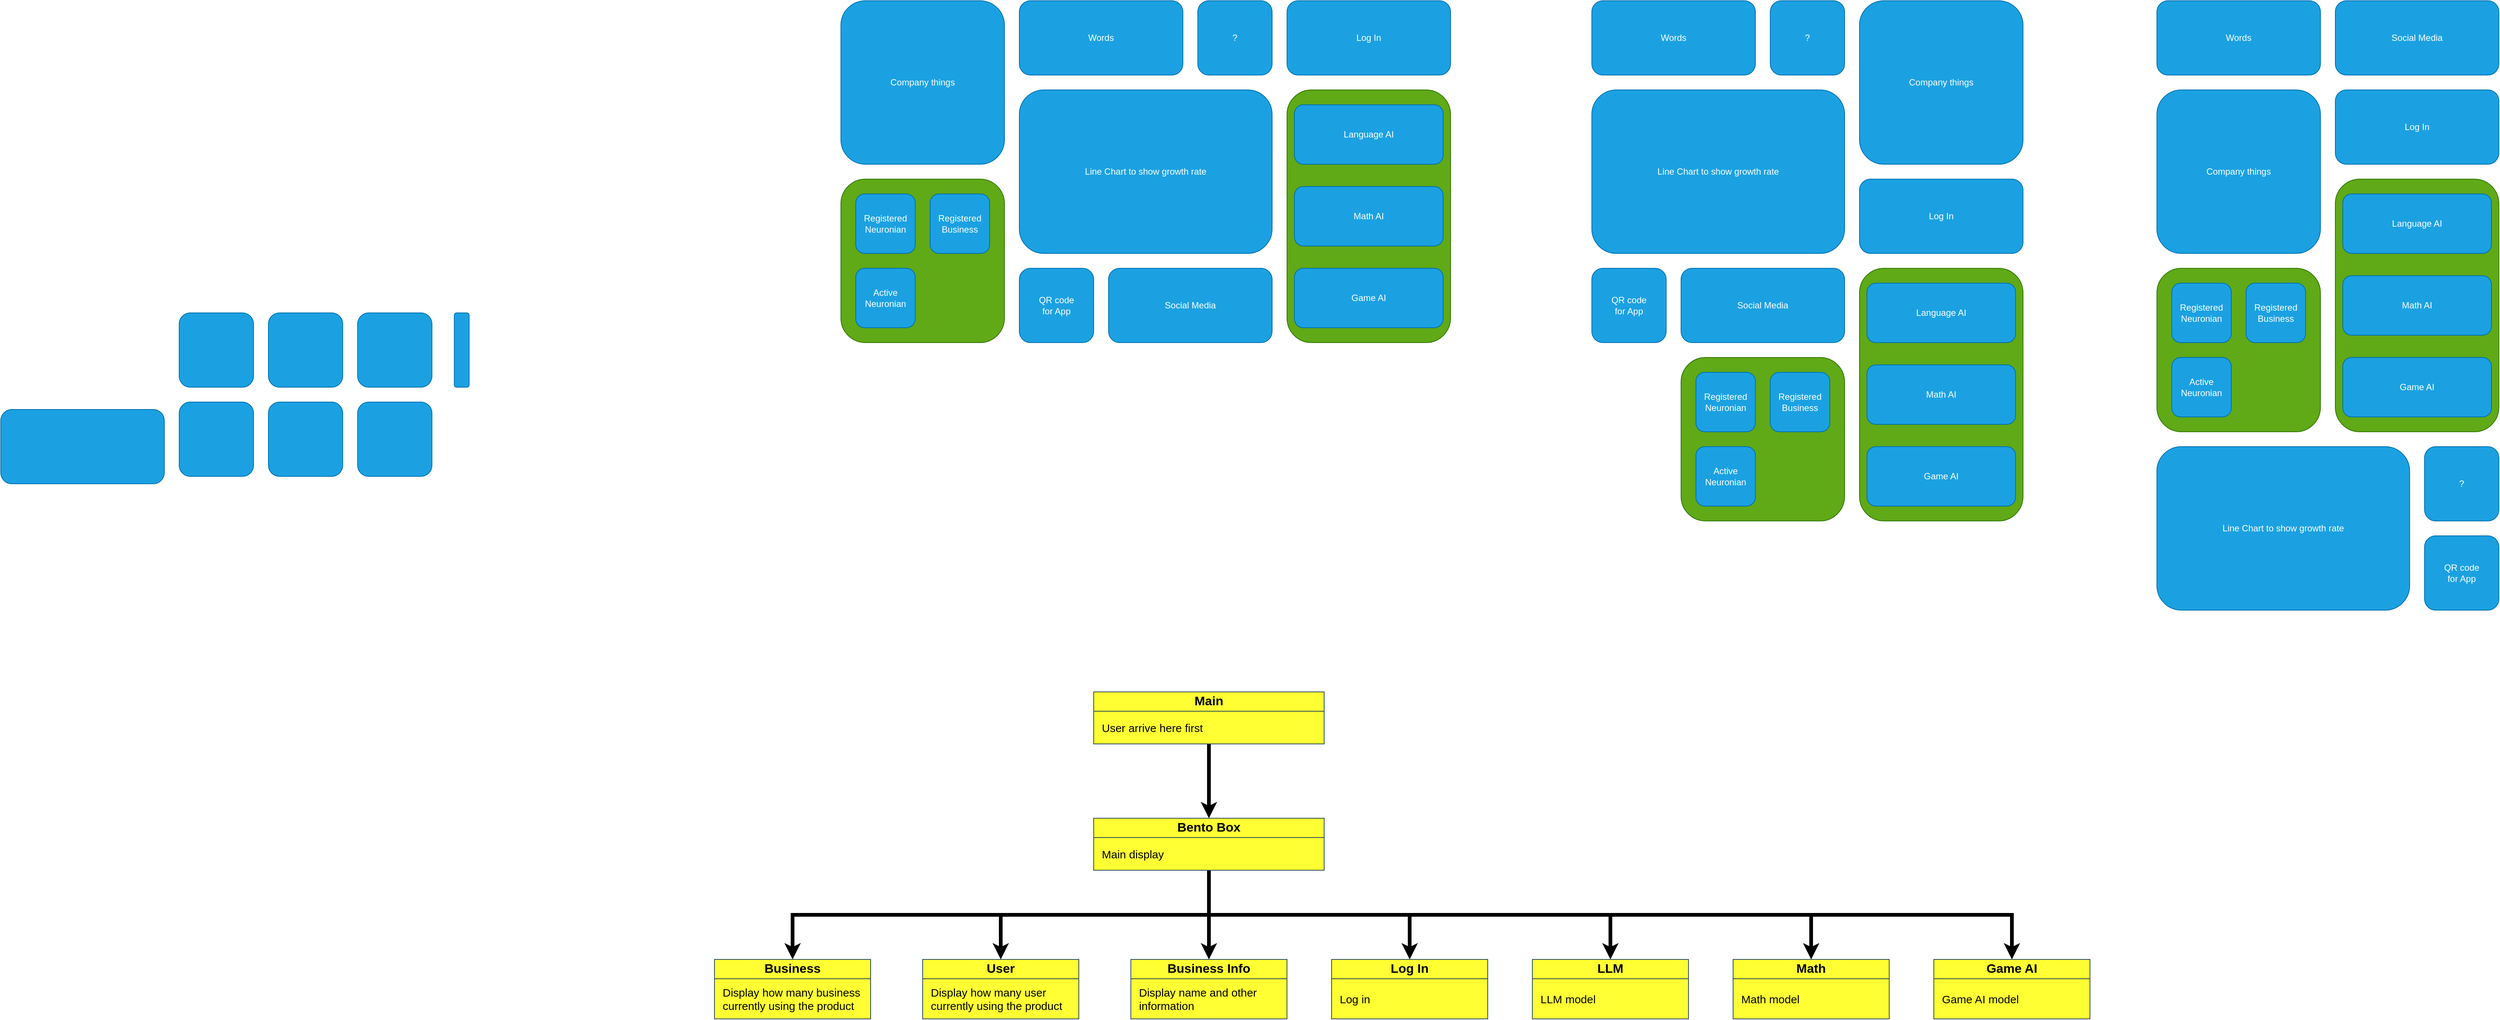 <mxfile>
    <diagram id="btUF-7EVFFRdK1dN_OiU" name="Page-1">
        <mxGraphModel dx="3316" dy="1973" grid="1" gridSize="10" guides="1" tooltips="1" connect="1" arrows="1" fold="1" page="1" pageScale="1" pageWidth="850" pageHeight="1100" math="0" shadow="0">
            <root>
                <mxCell id="0"/>
                <mxCell id="1" parent="0"/>
                <mxCell id="15" style="edgeStyle=orthogonalEdgeStyle;rounded=0;html=1;exitX=0.5;exitY=1;exitDx=0;exitDy=0;entryX=0.5;entryY=0;entryDx=0;entryDy=0;strokeWidth=5;" parent="1" source="2" target="6" edge="1">
                    <mxGeometry relative="1" as="geometry"/>
                </mxCell>
                <mxCell id="2" value="Main" style="swimlane;fontStyle=1;childLayout=stackLayout;horizontal=1;startSize=26;fillColor=#FFFF33;horizontalStack=0;resizeParent=1;resizeParentMax=0;resizeLast=0;collapsible=1;marginBottom=0;labelBackgroundColor=none;strokeColor=#23445d;fontSize=17;swimlaneLine=1;verticalAlign=middle;fontColor=#000000;spacing=7;whiteSpace=wrap;" parent="1" vertex="1">
                    <mxGeometry x="50" y="170" width="310" height="70" as="geometry"/>
                </mxCell>
                <mxCell id="3" value="User arrive here first" style="text;strokeColor=#23445d;fillColor=#FFFF33;align=left;verticalAlign=middle;spacingLeft=4;spacingRight=4;overflow=hidden;rotatable=0;points=[[0,0.5],[1,0.5]];portConstraint=eastwest;labelBackgroundColor=none;fontSize=15;fontColor=#000000;spacing=7;whiteSpace=wrap;" parent="2" vertex="1">
                    <mxGeometry y="26" width="310" height="44" as="geometry"/>
                </mxCell>
                <mxCell id="14" style="edgeStyle=orthogonalEdgeStyle;html=1;exitX=0.5;exitY=1;exitDx=0;exitDy=0;rounded=0;strokeWidth=5;" parent="1" source="6" target="12" edge="1">
                    <mxGeometry relative="1" as="geometry">
                        <mxPoint x="205" y="480" as="targetPoint"/>
                    </mxGeometry>
                </mxCell>
                <mxCell id="20" style="edgeStyle=orthogonalEdgeStyle;rounded=0;html=1;exitX=0.5;exitY=1;exitDx=0;exitDy=0;strokeWidth=5;" parent="1" source="6" target="18" edge="1">
                    <mxGeometry relative="1" as="geometry"/>
                </mxCell>
                <mxCell id="31" style="edgeStyle=orthogonalEdgeStyle;rounded=0;html=1;exitX=0.5;exitY=1;exitDx=0;exitDy=0;entryX=0.5;entryY=0;entryDx=0;entryDy=0;strokeWidth=5;" parent="1" source="6" target="21" edge="1">
                    <mxGeometry relative="1" as="geometry"/>
                </mxCell>
                <mxCell id="32" style="edgeStyle=orthogonalEdgeStyle;rounded=0;html=1;exitX=0.5;exitY=1;exitDx=0;exitDy=0;entryX=0.5;entryY=0;entryDx=0;entryDy=0;strokeWidth=5;" parent="1" source="6" target="23" edge="1">
                    <mxGeometry relative="1" as="geometry"/>
                </mxCell>
                <mxCell id="33" style="edgeStyle=orthogonalEdgeStyle;rounded=0;html=1;exitX=0.5;exitY=1;exitDx=0;exitDy=0;strokeWidth=5;" parent="1" source="6" target="25" edge="1">
                    <mxGeometry relative="1" as="geometry"/>
                </mxCell>
                <mxCell id="34" style="edgeStyle=orthogonalEdgeStyle;rounded=0;html=1;exitX=0.5;exitY=1;exitDx=0;exitDy=0;entryX=0.5;entryY=0;entryDx=0;entryDy=0;strokeWidth=5;" parent="1" source="6" target="27" edge="1">
                    <mxGeometry relative="1" as="geometry"/>
                </mxCell>
                <mxCell id="35" style="edgeStyle=orthogonalEdgeStyle;rounded=0;html=1;exitX=0.5;exitY=1;exitDx=0;exitDy=0;entryX=0.5;entryY=0;entryDx=0;entryDy=0;strokeWidth=5;" parent="1" source="6" target="29" edge="1">
                    <mxGeometry relative="1" as="geometry"/>
                </mxCell>
                <mxCell id="6" value="Bento Box" style="swimlane;fontStyle=1;childLayout=stackLayout;horizontal=1;startSize=26;fillColor=#FFFF33;horizontalStack=0;resizeParent=1;resizeParentMax=0;resizeLast=0;collapsible=1;marginBottom=0;labelBackgroundColor=none;strokeColor=#23445d;fontSize=17;swimlaneLine=1;verticalAlign=middle;fontColor=#000000;spacing=7;whiteSpace=wrap;" parent="1" vertex="1">
                    <mxGeometry x="50" y="340" width="310" height="70" as="geometry"/>
                </mxCell>
                <mxCell id="7" value="Main display" style="text;strokeColor=#23445d;fillColor=#FFFF33;align=left;verticalAlign=middle;spacingLeft=4;spacingRight=4;overflow=hidden;rotatable=0;points=[[0,0.5],[1,0.5]];portConstraint=eastwest;labelBackgroundColor=none;fontSize=15;fontColor=#000000;spacing=7;whiteSpace=wrap;" parent="6" vertex="1">
                    <mxGeometry y="26" width="310" height="44" as="geometry"/>
                </mxCell>
                <mxCell id="12" value="Business Info" style="swimlane;fontStyle=1;childLayout=stackLayout;horizontal=1;startSize=26;fillColor=#FFFF33;horizontalStack=0;resizeParent=1;resizeParentMax=0;resizeLast=0;collapsible=1;marginBottom=0;labelBackgroundColor=none;strokeColor=#23445d;fontSize=17;swimlaneLine=1;verticalAlign=middle;fontColor=#000000;spacing=7;whiteSpace=wrap;" parent="1" vertex="1">
                    <mxGeometry x="100" y="530" width="210" height="80" as="geometry"/>
                </mxCell>
                <mxCell id="13" value="Display name and other information" style="text;strokeColor=#23445d;fillColor=#FFFF33;align=left;verticalAlign=middle;spacingLeft=4;spacingRight=4;overflow=hidden;rotatable=0;points=[[0,0.5],[1,0.5]];portConstraint=eastwest;labelBackgroundColor=none;fontSize=15;fontColor=#000000;spacing=7;whiteSpace=wrap;" parent="12" vertex="1">
                    <mxGeometry y="26" width="210" height="54" as="geometry"/>
                </mxCell>
                <mxCell id="18" value="Log In" style="swimlane;fontStyle=1;childLayout=stackLayout;horizontal=1;startSize=26;fillColor=#FFFF33;horizontalStack=0;resizeParent=1;resizeParentMax=0;resizeLast=0;collapsible=1;marginBottom=0;labelBackgroundColor=none;strokeColor=#23445d;fontSize=17;swimlaneLine=1;verticalAlign=middle;fontColor=#000000;spacing=7;whiteSpace=wrap;" parent="1" vertex="1">
                    <mxGeometry x="370" y="530" width="210" height="80" as="geometry"/>
                </mxCell>
                <mxCell id="19" value="Log in" style="text;strokeColor=#23445d;fillColor=#FFFF33;align=left;verticalAlign=middle;spacingLeft=4;spacingRight=4;overflow=hidden;rotatable=0;points=[[0,0.5],[1,0.5]];portConstraint=eastwest;labelBackgroundColor=none;fontSize=15;fontColor=#000000;spacing=7;whiteSpace=wrap;" parent="18" vertex="1">
                    <mxGeometry y="26" width="210" height="54" as="geometry"/>
                </mxCell>
                <mxCell id="21" value="User" style="swimlane;fontStyle=1;childLayout=stackLayout;horizontal=1;startSize=26;fillColor=#FFFF33;horizontalStack=0;resizeParent=1;resizeParentMax=0;resizeLast=0;collapsible=1;marginBottom=0;labelBackgroundColor=none;strokeColor=#23445d;fontSize=17;swimlaneLine=1;verticalAlign=middle;fontColor=#000000;spacing=7;whiteSpace=wrap;" parent="1" vertex="1">
                    <mxGeometry x="-180" y="530" width="210" height="80" as="geometry"/>
                </mxCell>
                <mxCell id="22" value="Display how many user currently using the product" style="text;strokeColor=#23445d;fillColor=#FFFF33;align=left;verticalAlign=middle;spacingLeft=4;spacingRight=4;overflow=hidden;rotatable=0;points=[[0,0.5],[1,0.5]];portConstraint=eastwest;labelBackgroundColor=none;fontSize=15;fontColor=#000000;spacing=7;whiteSpace=wrap;" parent="21" vertex="1">
                    <mxGeometry y="26" width="210" height="54" as="geometry"/>
                </mxCell>
                <mxCell id="23" value="Business" style="swimlane;fontStyle=1;childLayout=stackLayout;horizontal=1;startSize=26;fillColor=#FFFF33;horizontalStack=0;resizeParent=1;resizeParentMax=0;resizeLast=0;collapsible=1;marginBottom=0;labelBackgroundColor=none;strokeColor=#23445d;fontSize=17;swimlaneLine=1;verticalAlign=middle;fontColor=#000000;spacing=7;whiteSpace=wrap;" parent="1" vertex="1">
                    <mxGeometry x="-460" y="530" width="210" height="80" as="geometry"/>
                </mxCell>
                <mxCell id="24" value="Display how many business currently using the product" style="text;strokeColor=#23445d;fillColor=#FFFF33;align=left;verticalAlign=middle;spacingLeft=4;spacingRight=4;overflow=hidden;rotatable=0;points=[[0,0.5],[1,0.5]];portConstraint=eastwest;labelBackgroundColor=none;fontSize=15;fontColor=#000000;spacing=7;whiteSpace=wrap;" parent="23" vertex="1">
                    <mxGeometry y="26" width="210" height="54" as="geometry"/>
                </mxCell>
                <mxCell id="25" value="LLM" style="swimlane;fontStyle=1;childLayout=stackLayout;horizontal=1;startSize=26;fillColor=#FFFF33;horizontalStack=0;resizeParent=1;resizeParentMax=0;resizeLast=0;collapsible=1;marginBottom=0;labelBackgroundColor=none;strokeColor=#23445d;fontSize=17;swimlaneLine=1;verticalAlign=middle;fontColor=#000000;spacing=7;whiteSpace=wrap;" parent="1" vertex="1">
                    <mxGeometry x="640" y="530" width="210" height="80" as="geometry"/>
                </mxCell>
                <mxCell id="26" value="LLM model" style="text;strokeColor=#23445d;fillColor=#FFFF33;align=left;verticalAlign=middle;spacingLeft=4;spacingRight=4;overflow=hidden;rotatable=0;points=[[0,0.5],[1,0.5]];portConstraint=eastwest;labelBackgroundColor=none;fontSize=15;fontColor=#000000;spacing=7;whiteSpace=wrap;" parent="25" vertex="1">
                    <mxGeometry y="26" width="210" height="54" as="geometry"/>
                </mxCell>
                <mxCell id="27" value="Math" style="swimlane;fontStyle=1;childLayout=stackLayout;horizontal=1;startSize=26;fillColor=#FFFF33;horizontalStack=0;resizeParent=1;resizeParentMax=0;resizeLast=0;collapsible=1;marginBottom=0;labelBackgroundColor=none;strokeColor=#23445d;fontSize=17;swimlaneLine=1;verticalAlign=middle;fontColor=#000000;spacing=7;whiteSpace=wrap;" parent="1" vertex="1">
                    <mxGeometry x="910" y="530" width="210" height="80" as="geometry"/>
                </mxCell>
                <mxCell id="28" value="Math model" style="text;strokeColor=#23445d;fillColor=#FFFF33;align=left;verticalAlign=middle;spacingLeft=4;spacingRight=4;overflow=hidden;rotatable=0;points=[[0,0.5],[1,0.5]];portConstraint=eastwest;labelBackgroundColor=none;fontSize=15;fontColor=#000000;spacing=7;whiteSpace=wrap;" parent="27" vertex="1">
                    <mxGeometry y="26" width="210" height="54" as="geometry"/>
                </mxCell>
                <mxCell id="29" value="Game AI" style="swimlane;fontStyle=1;childLayout=stackLayout;horizontal=1;startSize=26;fillColor=#FFFF33;horizontalStack=0;resizeParent=1;resizeParentMax=0;resizeLast=0;collapsible=1;marginBottom=0;labelBackgroundColor=none;strokeColor=#23445d;fontSize=17;swimlaneLine=1;verticalAlign=middle;fontColor=#000000;spacing=7;whiteSpace=wrap;" parent="1" vertex="1">
                    <mxGeometry x="1180" y="530" width="210" height="80" as="geometry"/>
                </mxCell>
                <mxCell id="30" value="Game AI model" style="text;strokeColor=#23445d;fillColor=#FFFF33;align=left;verticalAlign=middle;spacingLeft=4;spacingRight=4;overflow=hidden;rotatable=0;points=[[0,0.5],[1,0.5]];portConstraint=eastwest;labelBackgroundColor=none;fontSize=15;fontColor=#000000;spacing=7;whiteSpace=wrap;" parent="29" vertex="1">
                    <mxGeometry y="26" width="210" height="54" as="geometry"/>
                </mxCell>
                <mxCell id="36" value="Words" style="rounded=1;whiteSpace=wrap;html=1;fillColor=#1ba1e2;fontColor=#ffffff;strokeColor=#006EAF;" parent="1" vertex="1">
                    <mxGeometry x="-50" y="-760" width="220" height="100" as="geometry"/>
                </mxCell>
                <mxCell id="37" value="Company things" style="rounded=1;whiteSpace=wrap;html=1;fillColor=#1ba1e2;fontColor=#ffffff;strokeColor=#006EAF;" parent="1" vertex="1">
                    <mxGeometry x="-290" y="-760" width="220" height="220" as="geometry"/>
                </mxCell>
                <mxCell id="38" value="Line Chart to show growth rate" style="rounded=1;whiteSpace=wrap;html=1;fillColor=#1ba1e2;fontColor=#ffffff;strokeColor=#006EAF;" parent="1" vertex="1">
                    <mxGeometry x="-50" y="-640" width="340" height="220" as="geometry"/>
                </mxCell>
                <mxCell id="39" value="Log In" style="rounded=1;whiteSpace=wrap;html=1;fillColor=#1ba1e2;fontColor=#ffffff;strokeColor=#006EAF;" parent="1" vertex="1">
                    <mxGeometry x="310" y="-760" width="220" height="100" as="geometry"/>
                </mxCell>
                <mxCell id="40" value="" style="rounded=1;whiteSpace=wrap;html=1;fillColor=#1ba1e2;fontColor=#ffffff;strokeColor=#006EAF;" parent="1" vertex="1">
                    <mxGeometry x="-1180" y="-340" width="100" height="100" as="geometry"/>
                </mxCell>
                <mxCell id="41" value="" style="rounded=1;whiteSpace=wrap;html=1;fillColor=#1ba1e2;fontColor=#ffffff;strokeColor=#006EAF;" parent="1" vertex="1">
                    <mxGeometry x="-1060" y="-340" width="100" height="100" as="geometry"/>
                </mxCell>
                <mxCell id="42" value="" style="rounded=1;whiteSpace=wrap;html=1;fillColor=#1ba1e2;fontColor=#ffffff;strokeColor=#006EAF;" parent="1" vertex="1">
                    <mxGeometry x="-940" y="-340" width="100" height="100" as="geometry"/>
                </mxCell>
                <mxCell id="43" value="" style="rounded=1;whiteSpace=wrap;html=1;fillColor=#1ba1e2;fontColor=#ffffff;strokeColor=#006EAF;" parent="1" vertex="1">
                    <mxGeometry x="-1180" y="-220" width="100" height="100" as="geometry"/>
                </mxCell>
                <mxCell id="44" value="" style="rounded=1;whiteSpace=wrap;html=1;fillColor=#1ba1e2;fontColor=#ffffff;strokeColor=#006EAF;" parent="1" vertex="1">
                    <mxGeometry x="-1060" y="-220" width="100" height="100" as="geometry"/>
                </mxCell>
                <mxCell id="45" value="" style="rounded=1;whiteSpace=wrap;html=1;fillColor=#1ba1e2;fontColor=#ffffff;strokeColor=#006EAF;" parent="1" vertex="1">
                    <mxGeometry x="-940" y="-220" width="100" height="100" as="geometry"/>
                </mxCell>
                <mxCell id="46" value="?" style="rounded=1;whiteSpace=wrap;html=1;fillColor=#1ba1e2;fontColor=#ffffff;strokeColor=#006EAF;" parent="1" vertex="1">
                    <mxGeometry x="190" y="-760" width="100" height="100" as="geometry"/>
                </mxCell>
                <mxCell id="47" value="" style="rounded=1;whiteSpace=wrap;html=1;fillColor=#1ba1e2;fontColor=#ffffff;strokeColor=#006EAF;" parent="1" vertex="1">
                    <mxGeometry x="-810" y="-340" width="20" height="100" as="geometry"/>
                </mxCell>
                <mxCell id="48" value="" style="rounded=1;whiteSpace=wrap;html=1;fillColor=#1ba1e2;fontColor=#ffffff;strokeColor=#006EAF;" parent="1" vertex="1">
                    <mxGeometry x="-1420" y="-210" width="220" height="100" as="geometry"/>
                </mxCell>
                <mxCell id="49" value="Social Media" style="rounded=1;whiteSpace=wrap;html=1;fillColor=#1ba1e2;fontColor=#ffffff;strokeColor=#006EAF;" parent="1" vertex="1">
                    <mxGeometry x="70" y="-400" width="220" height="100" as="geometry"/>
                </mxCell>
                <mxCell id="51" value="QR code&lt;br&gt;for App" style="rounded=1;whiteSpace=wrap;html=1;fillColor=#1ba1e2;fontColor=#ffffff;strokeColor=#006EAF;" parent="1" vertex="1">
                    <mxGeometry x="-50" y="-400" width="100" height="100" as="geometry"/>
                </mxCell>
                <mxCell id="55" value="" style="rounded=1;whiteSpace=wrap;html=1;fillColor=#60a917;fontColor=#ffffff;strokeColor=#2D7600;" parent="1" vertex="1">
                    <mxGeometry x="-290" y="-520" width="220" height="220" as="geometry"/>
                </mxCell>
                <mxCell id="52" value="Registered&lt;br&gt;Business" style="rounded=1;whiteSpace=wrap;html=1;fillColor=#1ba1e2;fontColor=#ffffff;strokeColor=#006EAF;" parent="1" vertex="1">
                    <mxGeometry x="-170" y="-500" width="80" height="80" as="geometry"/>
                </mxCell>
                <mxCell id="53" value="Registered&lt;br&gt;Neuronian" style="rounded=1;whiteSpace=wrap;html=1;fillColor=#1ba1e2;fontColor=#ffffff;strokeColor=#006EAF;" parent="1" vertex="1">
                    <mxGeometry x="-270" y="-500" width="80" height="80" as="geometry"/>
                </mxCell>
                <mxCell id="54" value="Active&lt;br&gt;Neuronian" style="rounded=1;whiteSpace=wrap;html=1;fillColor=#1ba1e2;fontColor=#ffffff;strokeColor=#006EAF;" parent="1" vertex="1">
                    <mxGeometry x="-270" y="-400" width="80" height="80" as="geometry"/>
                </mxCell>
                <mxCell id="56" value="" style="rounded=1;whiteSpace=wrap;html=1;fillColor=#60a917;fontColor=#ffffff;strokeColor=#2D7600;" parent="1" vertex="1">
                    <mxGeometry x="310" y="-640" width="220" height="340" as="geometry"/>
                </mxCell>
                <mxCell id="50" value="Language AI" style="rounded=1;whiteSpace=wrap;html=1;fillColor=#1ba1e2;fontColor=#ffffff;strokeColor=#006EAF;" parent="1" vertex="1">
                    <mxGeometry x="320" y="-620" width="200" height="80" as="geometry"/>
                </mxCell>
                <mxCell id="57" value="Math AI" style="rounded=1;whiteSpace=wrap;html=1;fillColor=#1ba1e2;fontColor=#ffffff;strokeColor=#006EAF;" parent="1" vertex="1">
                    <mxGeometry x="320" y="-510" width="200" height="80" as="geometry"/>
                </mxCell>
                <mxCell id="58" value="Game AI" style="rounded=1;whiteSpace=wrap;html=1;fillColor=#1ba1e2;fontColor=#ffffff;strokeColor=#006EAF;" parent="1" vertex="1">
                    <mxGeometry x="320" y="-400" width="200" height="80" as="geometry"/>
                </mxCell>
                <mxCell id="59" value="Words" style="rounded=1;whiteSpace=wrap;html=1;fillColor=#1ba1e2;fontColor=#ffffff;strokeColor=#006EAF;" vertex="1" parent="1">
                    <mxGeometry x="720" y="-760" width="220" height="100" as="geometry"/>
                </mxCell>
                <mxCell id="60" value="Company things" style="rounded=1;whiteSpace=wrap;html=1;fillColor=#1ba1e2;fontColor=#ffffff;strokeColor=#006EAF;" vertex="1" parent="1">
                    <mxGeometry x="1080" y="-760" width="220" height="220" as="geometry"/>
                </mxCell>
                <mxCell id="61" value="Line Chart to show growth rate" style="rounded=1;whiteSpace=wrap;html=1;fillColor=#1ba1e2;fontColor=#ffffff;strokeColor=#006EAF;" vertex="1" parent="1">
                    <mxGeometry x="720" y="-640" width="340" height="220" as="geometry"/>
                </mxCell>
                <mxCell id="62" value="Log In" style="rounded=1;whiteSpace=wrap;html=1;fillColor=#1ba1e2;fontColor=#ffffff;strokeColor=#006EAF;" vertex="1" parent="1">
                    <mxGeometry x="1080" y="-520" width="220" height="100" as="geometry"/>
                </mxCell>
                <mxCell id="63" value="?" style="rounded=1;whiteSpace=wrap;html=1;fillColor=#1ba1e2;fontColor=#ffffff;strokeColor=#006EAF;" vertex="1" parent="1">
                    <mxGeometry x="960" y="-760" width="100" height="100" as="geometry"/>
                </mxCell>
                <mxCell id="64" value="Social Media" style="rounded=1;whiteSpace=wrap;html=1;fillColor=#1ba1e2;fontColor=#ffffff;strokeColor=#006EAF;" vertex="1" parent="1">
                    <mxGeometry x="840" y="-400" width="220" height="100" as="geometry"/>
                </mxCell>
                <mxCell id="65" value="QR code&lt;br&gt;for App" style="rounded=1;whiteSpace=wrap;html=1;fillColor=#1ba1e2;fontColor=#ffffff;strokeColor=#006EAF;" vertex="1" parent="1">
                    <mxGeometry x="720" y="-400" width="100" height="100" as="geometry"/>
                </mxCell>
                <mxCell id="74" value="" style="group" vertex="1" connectable="0" parent="1">
                    <mxGeometry x="840" y="-280" width="220" height="220" as="geometry"/>
                </mxCell>
                <mxCell id="66" value="" style="rounded=1;whiteSpace=wrap;html=1;fillColor=#60a917;fontColor=#ffffff;strokeColor=#2D7600;" vertex="1" parent="74">
                    <mxGeometry width="220" height="220" as="geometry"/>
                </mxCell>
                <mxCell id="67" value="Registered&lt;br&gt;Business" style="rounded=1;whiteSpace=wrap;html=1;fillColor=#1ba1e2;fontColor=#ffffff;strokeColor=#006EAF;" vertex="1" parent="74">
                    <mxGeometry x="120" y="20" width="80" height="80" as="geometry"/>
                </mxCell>
                <mxCell id="68" value="Registered&lt;br&gt;Neuronian" style="rounded=1;whiteSpace=wrap;html=1;fillColor=#1ba1e2;fontColor=#ffffff;strokeColor=#006EAF;" vertex="1" parent="74">
                    <mxGeometry x="20" y="20" width="80" height="80" as="geometry"/>
                </mxCell>
                <mxCell id="69" value="Active&lt;br&gt;Neuronian" style="rounded=1;whiteSpace=wrap;html=1;fillColor=#1ba1e2;fontColor=#ffffff;strokeColor=#006EAF;" vertex="1" parent="74">
                    <mxGeometry x="20" y="120" width="80" height="80" as="geometry"/>
                </mxCell>
                <mxCell id="75" value="" style="group" vertex="1" connectable="0" parent="1">
                    <mxGeometry x="1080" y="-400" width="220" height="340" as="geometry"/>
                </mxCell>
                <mxCell id="70" value="" style="rounded=1;whiteSpace=wrap;html=1;fillColor=#60a917;fontColor=#ffffff;strokeColor=#2D7600;" vertex="1" parent="75">
                    <mxGeometry width="220" height="340" as="geometry"/>
                </mxCell>
                <mxCell id="71" value="Language AI" style="rounded=1;whiteSpace=wrap;html=1;fillColor=#1ba1e2;fontColor=#ffffff;strokeColor=#006EAF;" vertex="1" parent="75">
                    <mxGeometry x="10" y="20" width="200" height="80" as="geometry"/>
                </mxCell>
                <mxCell id="72" value="Math AI" style="rounded=1;whiteSpace=wrap;html=1;fillColor=#1ba1e2;fontColor=#ffffff;strokeColor=#006EAF;" vertex="1" parent="75">
                    <mxGeometry x="10" y="130" width="200" height="80" as="geometry"/>
                </mxCell>
                <mxCell id="73" value="Game AI" style="rounded=1;whiteSpace=wrap;html=1;fillColor=#1ba1e2;fontColor=#ffffff;strokeColor=#006EAF;" vertex="1" parent="75">
                    <mxGeometry x="10" y="240" width="200" height="80" as="geometry"/>
                </mxCell>
                <mxCell id="76" value="Words" style="rounded=1;whiteSpace=wrap;html=1;fillColor=#1ba1e2;fontColor=#ffffff;strokeColor=#006EAF;" vertex="1" parent="1">
                    <mxGeometry x="1480" y="-760" width="220" height="100" as="geometry"/>
                </mxCell>
                <mxCell id="77" value="Company things" style="rounded=1;whiteSpace=wrap;html=1;fillColor=#1ba1e2;fontColor=#ffffff;strokeColor=#006EAF;" vertex="1" parent="1">
                    <mxGeometry x="1480" y="-640" width="220" height="220" as="geometry"/>
                </mxCell>
                <mxCell id="78" value="Line Chart to show growth rate" style="rounded=1;whiteSpace=wrap;html=1;fillColor=#1ba1e2;fontColor=#ffffff;strokeColor=#006EAF;" vertex="1" parent="1">
                    <mxGeometry x="1480" y="-160" width="340" height="220" as="geometry"/>
                </mxCell>
                <mxCell id="79" value="Log In" style="rounded=1;whiteSpace=wrap;html=1;fillColor=#1ba1e2;fontColor=#ffffff;strokeColor=#006EAF;" vertex="1" parent="1">
                    <mxGeometry x="1720" y="-640" width="220" height="100" as="geometry"/>
                </mxCell>
                <mxCell id="80" value="?" style="rounded=1;whiteSpace=wrap;html=1;fillColor=#1ba1e2;fontColor=#ffffff;strokeColor=#006EAF;" vertex="1" parent="1">
                    <mxGeometry x="1840" y="-160" width="100" height="100" as="geometry"/>
                </mxCell>
                <mxCell id="81" value="Social Media" style="rounded=1;whiteSpace=wrap;html=1;fillColor=#1ba1e2;fontColor=#ffffff;strokeColor=#006EAF;" vertex="1" parent="1">
                    <mxGeometry x="1720" y="-760" width="220" height="100" as="geometry"/>
                </mxCell>
                <mxCell id="82" value="QR code&lt;br&gt;for App" style="rounded=1;whiteSpace=wrap;html=1;fillColor=#1ba1e2;fontColor=#ffffff;strokeColor=#006EAF;" vertex="1" parent="1">
                    <mxGeometry x="1840" y="-40" width="100" height="100" as="geometry"/>
                </mxCell>
                <mxCell id="83" value="" style="group" vertex="1" connectable="0" parent="1">
                    <mxGeometry x="1480" y="-400" width="220" height="220" as="geometry"/>
                </mxCell>
                <mxCell id="84" value="" style="rounded=1;whiteSpace=wrap;html=1;fillColor=#60a917;fontColor=#ffffff;strokeColor=#2D7600;" vertex="1" parent="83">
                    <mxGeometry width="220" height="220" as="geometry"/>
                </mxCell>
                <mxCell id="85" value="Registered&lt;br&gt;Business" style="rounded=1;whiteSpace=wrap;html=1;fillColor=#1ba1e2;fontColor=#ffffff;strokeColor=#006EAF;" vertex="1" parent="83">
                    <mxGeometry x="120" y="20" width="80" height="80" as="geometry"/>
                </mxCell>
                <mxCell id="86" value="Registered&lt;br&gt;Neuronian" style="rounded=1;whiteSpace=wrap;html=1;fillColor=#1ba1e2;fontColor=#ffffff;strokeColor=#006EAF;" vertex="1" parent="83">
                    <mxGeometry x="20" y="20" width="80" height="80" as="geometry"/>
                </mxCell>
                <mxCell id="87" value="Active&lt;br&gt;Neuronian" style="rounded=1;whiteSpace=wrap;html=1;fillColor=#1ba1e2;fontColor=#ffffff;strokeColor=#006EAF;" vertex="1" parent="83">
                    <mxGeometry x="20" y="120" width="80" height="80" as="geometry"/>
                </mxCell>
                <mxCell id="88" value="" style="group" vertex="1" connectable="0" parent="1">
                    <mxGeometry x="1720" y="-520" width="220" height="340" as="geometry"/>
                </mxCell>
                <mxCell id="89" value="" style="rounded=1;whiteSpace=wrap;html=1;fillColor=#60a917;fontColor=#ffffff;strokeColor=#2D7600;" vertex="1" parent="88">
                    <mxGeometry width="220" height="340" as="geometry"/>
                </mxCell>
                <mxCell id="90" value="Language AI" style="rounded=1;whiteSpace=wrap;html=1;fillColor=#1ba1e2;fontColor=#ffffff;strokeColor=#006EAF;" vertex="1" parent="88">
                    <mxGeometry x="10" y="20" width="200" height="80" as="geometry"/>
                </mxCell>
                <mxCell id="91" value="Math AI" style="rounded=1;whiteSpace=wrap;html=1;fillColor=#1ba1e2;fontColor=#ffffff;strokeColor=#006EAF;" vertex="1" parent="88">
                    <mxGeometry x="10" y="130" width="200" height="80" as="geometry"/>
                </mxCell>
                <mxCell id="92" value="Game AI" style="rounded=1;whiteSpace=wrap;html=1;fillColor=#1ba1e2;fontColor=#ffffff;strokeColor=#006EAF;" vertex="1" parent="88">
                    <mxGeometry x="10" y="240" width="200" height="80" as="geometry"/>
                </mxCell>
            </root>
        </mxGraphModel>
    </diagram>
</mxfile>